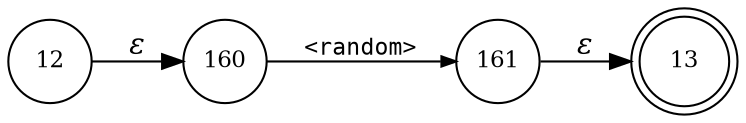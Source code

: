 digraph ATN {
rankdir=LR;
s13[fontsize=11, label="13", shape=doublecircle, fixedsize=true, width=.6];
s160[fontsize=11,label="160", shape=circle, fixedsize=true, width=.55, peripheries=1];
s161[fontsize=11,label="161", shape=circle, fixedsize=true, width=.55, peripheries=1];
s12[fontsize=11,label="12", shape=circle, fixedsize=true, width=.55, peripheries=1];
s12 -> s160 [fontname="Times-Italic", label="&epsilon;"];
s160 -> s161 [fontsize=11, fontname="Courier", arrowsize=.7, label = "<random>", arrowhead = normal];
s161 -> s13 [fontname="Times-Italic", label="&epsilon;"];
}